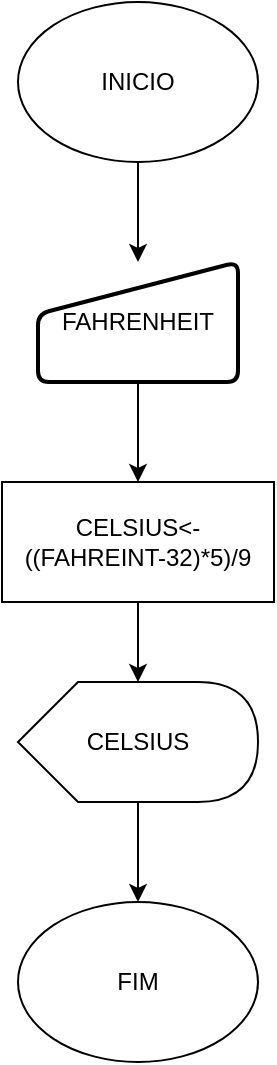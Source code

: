 <mxfile version="14.5.1" type="device"><diagram name="Página-1" id="IlK8aGqKcBM4W0WHJ-Tb"><mxGraphModel dx="1086" dy="504" grid="1" gridSize="10" guides="1" tooltips="1" connect="1" arrows="1" fold="1" page="1" pageScale="1" pageWidth="827" pageHeight="1169" math="0" shadow="0"><root><mxCell id="0"/><mxCell id="1" parent="0"/><mxCell id="Kq6vE0dcA1N1QN-gt8eO-2" value="" style="edgeStyle=orthogonalEdgeStyle;rounded=0;orthogonalLoop=1;jettySize=auto;html=1;" edge="1" parent="1" source="H6hH-AoM-MUiq_FI7R3o-1" target="Kq6vE0dcA1N1QN-gt8eO-1"><mxGeometry relative="1" as="geometry"/></mxCell><mxCell id="H6hH-AoM-MUiq_FI7R3o-1" value="INICIO" style="ellipse;whiteSpace=wrap;html=1;" parent="1" vertex="1"><mxGeometry x="300" y="140" width="120" height="80" as="geometry"/></mxCell><mxCell id="H6hH-AoM-MUiq_FI7R3o-8" style="rounded=0;orthogonalLoop=1;jettySize=auto;html=1;exitX=0.5;exitY=1;exitDx=0;exitDy=0;" parent="1" source="H6hH-AoM-MUiq_FI7R3o-4" target="H6hH-AoM-MUiq_FI7R3o-7" edge="1"><mxGeometry relative="1" as="geometry"/></mxCell><mxCell id="H6hH-AoM-MUiq_FI7R3o-4" value="CELSIUS&amp;lt;- ((FAHREINT-32)*5)/9" style="rounded=0;whiteSpace=wrap;html=1;" parent="1" vertex="1"><mxGeometry x="292" y="380" width="136" height="60" as="geometry"/></mxCell><mxCell id="H6hH-AoM-MUiq_FI7R3o-6" value="FIM" style="ellipse;whiteSpace=wrap;html=1;" parent="1" vertex="1"><mxGeometry x="300" y="590" width="120" height="80" as="geometry"/></mxCell><mxCell id="H6hH-AoM-MUiq_FI7R3o-9" style="rounded=0;orthogonalLoop=1;jettySize=auto;html=1;" parent="1" source="H6hH-AoM-MUiq_FI7R3o-7" target="H6hH-AoM-MUiq_FI7R3o-6" edge="1"><mxGeometry relative="1" as="geometry"/></mxCell><mxCell id="H6hH-AoM-MUiq_FI7R3o-7" value="CELSIUS" style="shape=display;whiteSpace=wrap;html=1;" parent="1" vertex="1"><mxGeometry x="300" y="480" width="120" height="60" as="geometry"/></mxCell><mxCell id="Kq6vE0dcA1N1QN-gt8eO-3" value="" style="edgeStyle=none;rounded=0;orthogonalLoop=1;jettySize=auto;html=1;" edge="1" parent="1" source="Kq6vE0dcA1N1QN-gt8eO-1" target="H6hH-AoM-MUiq_FI7R3o-4"><mxGeometry relative="1" as="geometry"/></mxCell><mxCell id="Kq6vE0dcA1N1QN-gt8eO-1" value="&lt;span&gt;FAHRENHEIT&lt;/span&gt;" style="html=1;strokeWidth=2;shape=manualInput;whiteSpace=wrap;rounded=1;size=26;arcSize=11;" vertex="1" parent="1"><mxGeometry x="310" y="270" width="100" height="60" as="geometry"/></mxCell></root></mxGraphModel></diagram></mxfile>